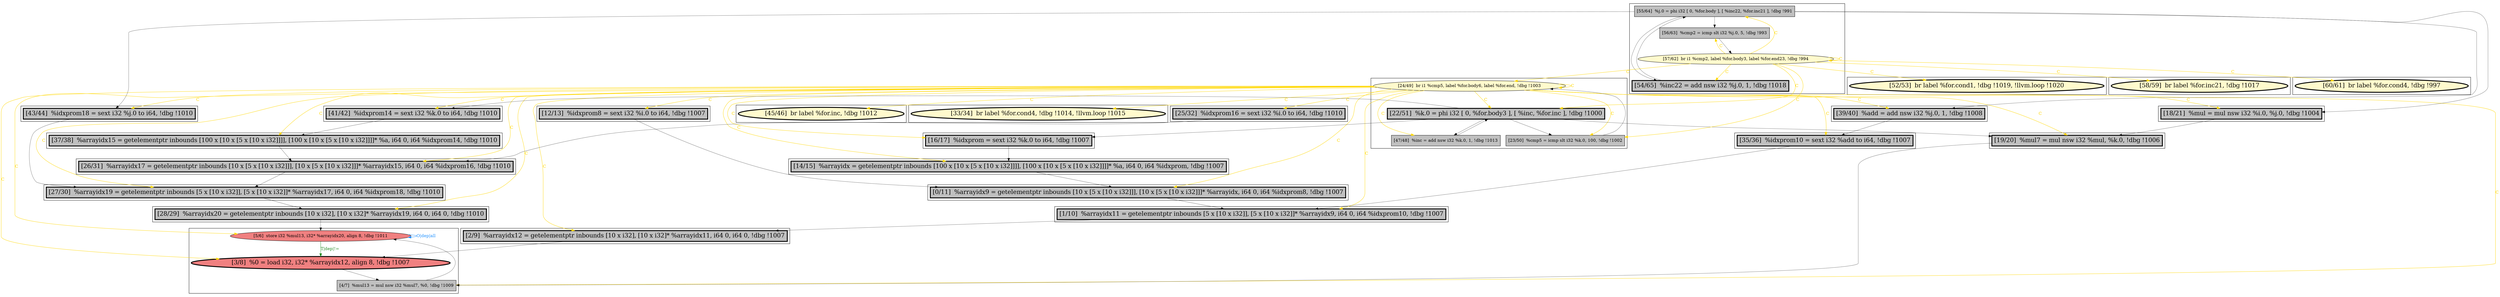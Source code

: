
digraph G {



node673->node671 [style=solid,color=gold,label="C",penwidth=1.0,fontcolor=gold ]
node665->node665 [style=solid,color=dodgerblue,label="O|dep|all",penwidth=1.0,fontcolor=dodgerblue ]
node673->node673 [style=solid,color=gold,label="C",penwidth=1.0,fontcolor=gold ]
node686->node692 [style=solid,color=black,label="",penwidth=0.5,fontcolor=black ]
node681->node689 [style=solid,color=black,label="",penwidth=0.5,fontcolor=black ]
node675->node673 [style=solid,color=black,label="",penwidth=0.5,fontcolor=black ]
node681->node684 [style=solid,color=black,label="",penwidth=0.5,fontcolor=black ]
node695->node665 [style=solid,color=black,label="",penwidth=0.5,fontcolor=black ]
node691->node666 [style=solid,color=black,label="",penwidth=0.5,fontcolor=black ]
node666->node690 [style=solid,color=black,label="",penwidth=0.5,fontcolor=black ]
node674->node675 [style=solid,color=black,label="",penwidth=0.5,fontcolor=black ]
node674->node686 [style=solid,color=black,label="",penwidth=0.5,fontcolor=black ]
node690->node664 [style=solid,color=black,label="",penwidth=0.5,fontcolor=black ]
node663->node665 [style=solid,color=black,label="",penwidth=0.5,fontcolor=black ]
node676->node674 [style=solid,color=black,label="",penwidth=0.5,fontcolor=black ]
node664->node663 [style=solid,color=black,label="",penwidth=0.5,fontcolor=black ]
node674->node672 [style=solid,color=black,label="",penwidth=0.5,fontcolor=black ]
node674->node670 [style=solid,color=black,label="",penwidth=0.5,fontcolor=black ]
node671->node672 [style=solid,color=black,label="",penwidth=0.5,fontcolor=black ]
node673->node683 [style=solid,color=gold,label="C",penwidth=1.0,fontcolor=gold ]
node673->node684 [style=solid,color=gold,label="C",penwidth=1.0,fontcolor=gold ]
node694->node695 [style=solid,color=black,label="",penwidth=0.5,fontcolor=black ]
node673->node674 [style=solid,color=gold,label="C",penwidth=1.0,fontcolor=gold ]
node668->node667 [style=solid,color=black,label="",penwidth=0.5,fontcolor=black ]
node669->node667 [style=solid,color=black,label="",penwidth=0.5,fontcolor=black ]
node673->node663 [style=solid,color=gold,label="C",penwidth=1.0,fontcolor=gold ]
node679->node681 [style=solid,color=gold,label="C",penwidth=1.0,fontcolor=gold ]
node673->node695 [style=solid,color=gold,label="C",penwidth=1.0,fontcolor=gold ]
node670->node669 [style=solid,color=black,label="",penwidth=0.5,fontcolor=black ]
node673->node687 [style=solid,color=gold,label="C",penwidth=1.0,fontcolor=gold ]
node673->node688 [style=solid,color=gold,label="C",penwidth=1.0,fontcolor=gold ]
node673->node665 [style=solid,color=gold,label="C",penwidth=1.0,fontcolor=gold ]
node673->node664 [style=solid,color=gold,label="C",penwidth=1.0,fontcolor=gold ]
node673->node672 [style=solid,color=gold,label="C",penwidth=1.0,fontcolor=gold ]
node681->node678 [style=solid,color=black,label="",penwidth=0.5,fontcolor=black ]
node679->node674 [style=solid,color=gold,label="C",penwidth=1.0,fontcolor=gold ]
node665->node664 [style=solid,color=forestgreen,label="T|dep|!=",penwidth=1.0,fontcolor=forestgreen ]
node673->node668 [style=solid,color=gold,label="C",penwidth=1.0,fontcolor=gold ]
node673->node669 [style=solid,color=gold,label="C",penwidth=1.0,fontcolor=gold ]
node679->node673 [style=solid,color=gold,label="C",penwidth=1.0,fontcolor=gold ]
node673->node676 [style=solid,color=gold,label="C",penwidth=1.0,fontcolor=gold ]
node679->node679 [style=solid,color=gold,label="C",penwidth=1.0,fontcolor=gold ]
node673->node689 [style=solid,color=gold,label="C",penwidth=1.0,fontcolor=gold ]
node673->node666 [style=solid,color=gold,label="C",penwidth=1.0,fontcolor=gold ]
node673->node690 [style=solid,color=gold,label="C",penwidth=1.0,fontcolor=gold ]
node673->node667 [style=solid,color=gold,label="C",penwidth=1.0,fontcolor=gold ]
node678->node679 [style=solid,color=black,label="",penwidth=0.5,fontcolor=black ]
node673->node670 [style=solid,color=gold,label="C",penwidth=1.0,fontcolor=gold ]
node673->node694 [style=solid,color=gold,label="C",penwidth=1.0,fontcolor=gold ]
node681->node671 [style=solid,color=black,label="",penwidth=0.5,fontcolor=black ]
node679->node675 [style=solid,color=gold,label="C",penwidth=1.0,fontcolor=gold ]
node679->node678 [style=solid,color=gold,label="C",penwidth=1.0,fontcolor=gold ]
node687->node694 [style=solid,color=black,label="",penwidth=0.5,fontcolor=black ]
node693->node687 [style=solid,color=black,label="",penwidth=0.5,fontcolor=black ]
node689->node691 [style=solid,color=black,label="",penwidth=0.5,fontcolor=black ]
node679->node677 [style=solid,color=gold,label="C",penwidth=1.0,fontcolor=gold ]
node679->node685 [style=solid,color=gold,label="C",penwidth=1.0,fontcolor=gold ]
node672->node663 [style=solid,color=black,label="",penwidth=0.5,fontcolor=black ]
node679->node682 [style=solid,color=gold,label="C",penwidth=1.0,fontcolor=gold ]
node684->node694 [style=solid,color=black,label="",penwidth=0.5,fontcolor=black ]
node681->node680 [style=solid,color=black,label="",penwidth=0.5,fontcolor=black ]
node673->node692 [style=solid,color=gold,label="C",penwidth=1.0,fontcolor=gold ]
node679->node680 [style=solid,color=gold,label="C",penwidth=1.0,fontcolor=gold ]
node692->node687 [style=solid,color=black,label="",penwidth=0.5,fontcolor=black ]
node667->node666 [style=solid,color=black,label="",penwidth=0.5,fontcolor=black ]
node673->node675 [style=solid,color=gold,label="C",penwidth=1.0,fontcolor=gold ]
node674->node676 [style=solid,color=black,label="",penwidth=0.5,fontcolor=black ]
node673->node691 [style=solid,color=gold,label="C",penwidth=1.0,fontcolor=gold ]
node673->node686 [style=solid,color=gold,label="C",penwidth=1.0,fontcolor=gold ]
node673->node693 [style=solid,color=gold,label="C",penwidth=1.0,fontcolor=gold ]
node680->node681 [style=solid,color=black,label="",penwidth=0.5,fontcolor=black ]


subgraph cluster24 {


node695 [penwidth=3.0,fontsize=20,fillcolor=grey,label="[28/29]  %arrayidx20 = getelementptr inbounds [10 x i32], [10 x i32]* %arrayidx19, i64 0, i64 0, !dbg !1010",shape=rectangle,style=filled ]



}

subgraph cluster22 {


node693 [penwidth=3.0,fontsize=20,fillcolor=grey,label="[25/32]  %idxprom16 = sext i32 %i.0 to i64, !dbg !1010",shape=rectangle,style=filled ]



}

subgraph cluster20 {


node691 [penwidth=3.0,fontsize=20,fillcolor=grey,label="[35/36]  %idxprom10 = sext i32 %add to i64, !dbg !1007",shape=rectangle,style=filled ]



}

subgraph cluster18 {


node689 [penwidth=3.0,fontsize=20,fillcolor=grey,label="[39/40]  %add = add nsw i32 %j.0, 1, !dbg !1008",shape=rectangle,style=filled ]



}

subgraph cluster16 {


node687 [penwidth=3.0,fontsize=20,fillcolor=grey,label="[26/31]  %arrayidx17 = getelementptr inbounds [10 x [5 x [10 x i32]]], [10 x [5 x [10 x i32]]]* %arrayidx15, i64 0, i64 %idxprom16, !dbg !1010",shape=rectangle,style=filled ]



}

subgraph cluster17 {


node688 [penwidth=3.0,fontsize=20,fillcolor=lemonchiffon,label="[33/34]  br label %for.cond4, !dbg !1014, !llvm.loop !1015",shape=ellipse,style=filled ]



}

subgraph cluster4 {


node669 [penwidth=3.0,fontsize=20,fillcolor=grey,label="[14/15]  %arrayidx = getelementptr inbounds [100 x [10 x [5 x [10 x i32]]]], [100 x [10 x [5 x [10 x i32]]]]* %a, i64 0, i64 %idxprom, !dbg !1007",shape=rectangle,style=filled ]



}

subgraph cluster3 {


node668 [penwidth=3.0,fontsize=20,fillcolor=grey,label="[12/13]  %idxprom8 = sext i32 %i.0 to i64, !dbg !1007",shape=rectangle,style=filled ]



}

subgraph cluster2 {


node667 [penwidth=3.0,fontsize=20,fillcolor=grey,label="[0/11]  %arrayidx9 = getelementptr inbounds [10 x [5 x [10 x i32]]], [10 x [5 x [10 x i32]]]* %arrayidx, i64 0, i64 %idxprom8, !dbg !1007",shape=rectangle,style=filled ]



}

subgraph cluster1 {


node666 [penwidth=3.0,fontsize=20,fillcolor=grey,label="[1/10]  %arrayidx11 = getelementptr inbounds [5 x [10 x i32]], [5 x [10 x i32]]* %arrayidx9, i64 0, i64 %idxprom10, !dbg !1007",shape=rectangle,style=filled ]



}

subgraph cluster12 {


node683 [penwidth=3.0,fontsize=20,fillcolor=lemonchiffon,label="[45/46]  br label %for.inc, !dbg !1012",shape=ellipse,style=filled ]



}

subgraph cluster5 {


node670 [penwidth=3.0,fontsize=20,fillcolor=grey,label="[16/17]  %idxprom = sext i32 %k.0 to i64, !dbg !1007",shape=rectangle,style=filled ]



}

subgraph cluster0 {


node665 [fillcolor=lightcoral,label="[5/6]  store i32 %mul13, i32* %arrayidx20, align 8, !dbg !1011",shape=ellipse,style=filled ]
node663 [fillcolor=grey,label="[4/7]  %mul13 = mul nsw i32 %mul7, %0, !dbg !1009",shape=rectangle,style=filled ]
node664 [penwidth=3.0,fontsize=20,fillcolor=lightcoral,label="[3/8]  %0 = load i32, i32* %arrayidx12, align 8, !dbg !1007",shape=ellipse,style=filled ]



}

subgraph cluster6 {


node671 [penwidth=3.0,fontsize=20,fillcolor=grey,label="[18/21]  %mul = mul nsw i32 %i.0, %j.0, !dbg !1004",shape=rectangle,style=filled ]



}

subgraph cluster14 {


node685 [penwidth=3.0,fontsize=20,fillcolor=lemonchiffon,label="[58/59]  br label %for.inc21, !dbg !1017",shape=ellipse,style=filled ]



}

subgraph cluster7 {


node672 [penwidth=3.0,fontsize=20,fillcolor=grey,label="[19/20]  %mul7 = mul nsw i32 %mul, %k.0, !dbg !1006",shape=rectangle,style=filled ]



}

subgraph cluster23 {


node694 [penwidth=3.0,fontsize=20,fillcolor=grey,label="[27/30]  %arrayidx19 = getelementptr inbounds [5 x [10 x i32]], [5 x [10 x i32]]* %arrayidx17, i64 0, i64 %idxprom18, !dbg !1010",shape=rectangle,style=filled ]



}

subgraph cluster8 {


node676 [fillcolor=grey,label="[47/48]  %inc = add nsw i32 %k.0, 1, !dbg !1013",shape=rectangle,style=filled ]
node675 [fillcolor=grey,label="[23/50]  %cmp5 = icmp slt i32 %k.0, 100, !dbg !1002",shape=rectangle,style=filled ]
node673 [fillcolor=lemonchiffon,label="[24/49]  br i1 %cmp5, label %for.body6, label %for.end, !dbg !1003",shape=ellipse,style=filled ]
node674 [penwidth=3.0,fontsize=20,fillcolor=grey,label="[22/51]  %k.0 = phi i32 [ 0, %for.body3 ], [ %inc, %for.inc ], !dbg !1000",shape=rectangle,style=filled ]



}

subgraph cluster21 {


node692 [penwidth=3.0,fontsize=20,fillcolor=grey,label="[37/38]  %arrayidx15 = getelementptr inbounds [100 x [10 x [5 x [10 x i32]]]], [100 x [10 x [5 x [10 x i32]]]]* %a, i64 0, i64 %idxprom14, !dbg !1010",shape=rectangle,style=filled ]



}

subgraph cluster9 {


node677 [penwidth=3.0,fontsize=20,fillcolor=lemonchiffon,label="[52/53]  br label %for.cond1, !dbg !1019, !llvm.loop !1020",shape=ellipse,style=filled ]



}

subgraph cluster19 {


node690 [penwidth=3.0,fontsize=20,fillcolor=grey,label="[2/9]  %arrayidx12 = getelementptr inbounds [10 x i32], [10 x i32]* %arrayidx11, i64 0, i64 0, !dbg !1007",shape=rectangle,style=filled ]



}

subgraph cluster10 {


node681 [fillcolor=grey,label="[55/64]  %j.0 = phi i32 [ 0, %for.body ], [ %inc22, %for.inc21 ], !dbg !991",shape=rectangle,style=filled ]
node680 [penwidth=3.0,fontsize=20,fillcolor=grey,label="[54/65]  %inc22 = add nsw i32 %j.0, 1, !dbg !1018",shape=rectangle,style=filled ]
node678 [fillcolor=grey,label="[56/63]  %cmp2 = icmp slt i32 %j.0, 5, !dbg !993",shape=rectangle,style=filled ]
node679 [fillcolor=lemonchiffon,label="[57/62]  br i1 %cmp2, label %for.body3, label %for.end23, !dbg !994",shape=ellipse,style=filled ]



}

subgraph cluster11 {


node682 [penwidth=3.0,fontsize=20,fillcolor=lemonchiffon,label="[60/61]  br label %for.cond4, !dbg !997",shape=ellipse,style=filled ]



}

subgraph cluster13 {


node684 [penwidth=3.0,fontsize=20,fillcolor=grey,label="[43/44]  %idxprom18 = sext i32 %j.0 to i64, !dbg !1010",shape=rectangle,style=filled ]



}

subgraph cluster15 {


node686 [penwidth=3.0,fontsize=20,fillcolor=grey,label="[41/42]  %idxprom14 = sext i32 %k.0 to i64, !dbg !1010",shape=rectangle,style=filled ]



}

}
